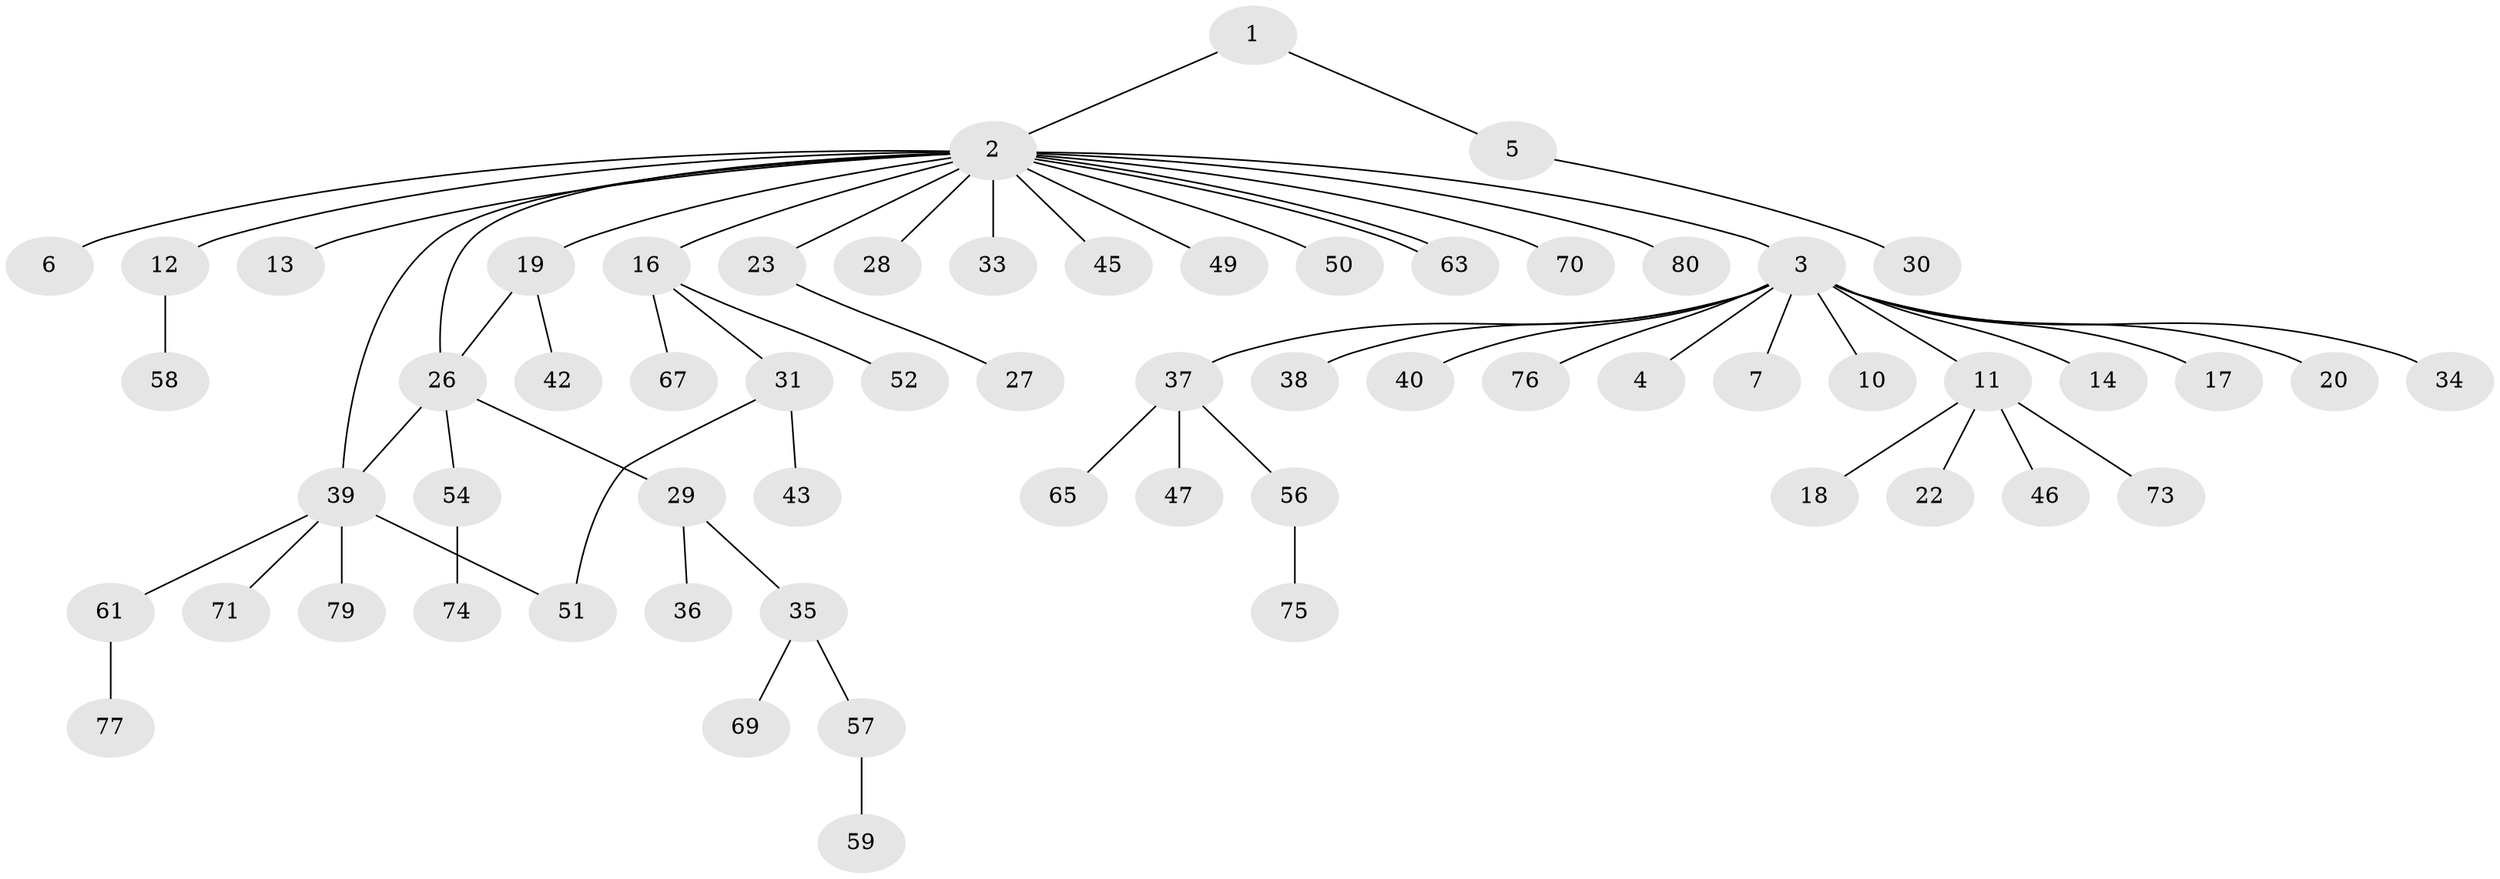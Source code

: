 // original degree distribution, {3: 0.0975609756097561, 20: 0.012195121951219513, 14: 0.012195121951219513, 2: 0.15853658536585366, 1: 0.6341463414634146, 5: 0.036585365853658534, 4: 0.036585365853658534, 7: 0.012195121951219513}
// Generated by graph-tools (version 1.1) at 2025/41/03/06/25 10:41:44]
// undirected, 61 vertices, 64 edges
graph export_dot {
graph [start="1"]
  node [color=gray90,style=filled];
  1 [super="+8"];
  2 [super="+9"];
  3 [super="+32"];
  4 [super="+48"];
  5 [super="+24"];
  6;
  7;
  10;
  11 [super="+15"];
  12;
  13;
  14;
  16 [super="+21"];
  17;
  18;
  19 [super="+25"];
  20;
  22;
  23;
  26 [super="+41"];
  27;
  28 [super="+81"];
  29;
  30;
  31 [super="+44"];
  33;
  34;
  35 [super="+55"];
  36;
  37 [super="+53"];
  38;
  39 [super="+64"];
  40;
  42;
  43;
  45;
  46 [super="+68"];
  47;
  49;
  50;
  51 [super="+60"];
  52;
  54 [super="+72"];
  56 [super="+62"];
  57;
  58;
  59;
  61 [super="+66"];
  63;
  65;
  67;
  69 [super="+82"];
  70;
  71;
  73 [super="+78"];
  74;
  75;
  76;
  77;
  79;
  80;
  1 -- 2;
  1 -- 5;
  2 -- 3;
  2 -- 6;
  2 -- 12;
  2 -- 13;
  2 -- 16;
  2 -- 19;
  2 -- 23;
  2 -- 26;
  2 -- 28;
  2 -- 33;
  2 -- 39;
  2 -- 45;
  2 -- 49;
  2 -- 50;
  2 -- 63;
  2 -- 63;
  2 -- 70;
  2 -- 80;
  3 -- 4;
  3 -- 7;
  3 -- 10;
  3 -- 11;
  3 -- 14;
  3 -- 17;
  3 -- 20;
  3 -- 34;
  3 -- 37;
  3 -- 38;
  3 -- 40;
  3 -- 76;
  5 -- 30;
  11 -- 18;
  11 -- 22;
  11 -- 73;
  11 -- 46;
  12 -- 58;
  16 -- 31;
  16 -- 52;
  16 -- 67;
  19 -- 26;
  19 -- 42;
  23 -- 27;
  26 -- 29;
  26 -- 39;
  26 -- 54;
  29 -- 35;
  29 -- 36;
  31 -- 43;
  31 -- 51;
  35 -- 57;
  35 -- 69;
  37 -- 47;
  37 -- 56;
  37 -- 65;
  39 -- 61;
  39 -- 71;
  39 -- 79;
  39 -- 51;
  54 -- 74;
  56 -- 75;
  57 -- 59;
  61 -- 77;
}
